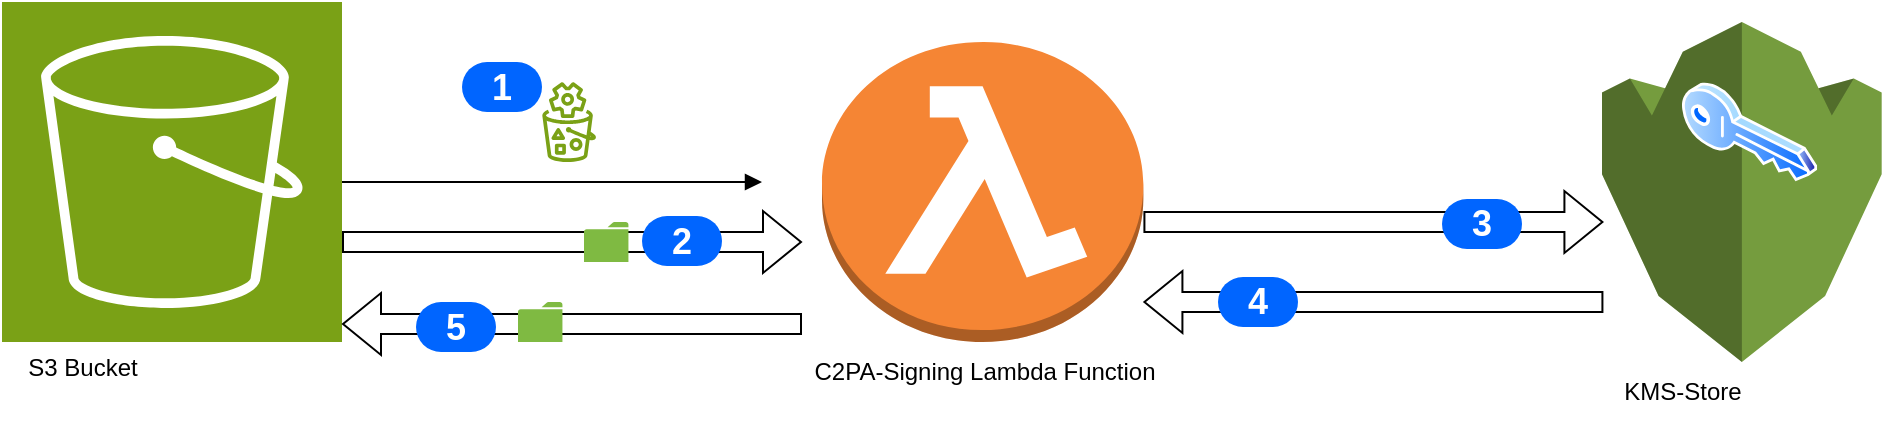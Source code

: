 <mxfile version="24.8.6">
  <diagram name="Seite-1" id="5SiG2aX4VQQCV-IAW3pS">
    <mxGraphModel dx="907" dy="525" grid="1" gridSize="10" guides="1" tooltips="1" connect="1" arrows="1" fold="1" page="1" pageScale="1" pageWidth="827" pageHeight="1169" math="0" shadow="0">
      <root>
        <mxCell id="0" />
        <mxCell id="1" parent="0" />
        <mxCell id="xTAZMhIz0_m4H_iPqNoI-1" value="" style="sketch=0;points=[[0,0,0],[0.25,0,0],[0.5,0,0],[0.75,0,0],[1,0,0],[0,1,0],[0.25,1,0],[0.5,1,0],[0.75,1,0],[1,1,0],[0,0.25,0],[0,0.5,0],[0,0.75,0],[1,0.25,0],[1,0.5,0],[1,0.75,0]];outlineConnect=0;fontColor=#232F3E;fillColor=#7AA116;strokeColor=#ffffff;dashed=0;verticalLabelPosition=bottom;verticalAlign=top;align=center;html=1;fontSize=12;fontStyle=0;aspect=fixed;shape=mxgraph.aws4.resourceIcon;resIcon=mxgraph.aws4.s3;" vertex="1" parent="1">
          <mxGeometry x="40" y="40" width="170" height="170" as="geometry" />
        </mxCell>
        <mxCell id="xTAZMhIz0_m4H_iPqNoI-2" value="" style="edgeStyle=elbowEdgeStyle;html=1;endArrow=block;dashed=0;elbow=vertical;endFill=1;rounded=0;" edge="1" parent="1" source="xTAZMhIz0_m4H_iPqNoI-1">
          <mxGeometry width="160" relative="1" as="geometry">
            <mxPoint x="260" y="130" as="sourcePoint" />
            <mxPoint x="420" y="130" as="targetPoint" />
          </mxGeometry>
        </mxCell>
        <mxCell id="xTAZMhIz0_m4H_iPqNoI-3" value="" style="sketch=0;outlineConnect=0;fontColor=#232F3E;gradientColor=none;fillColor=#7AA116;strokeColor=none;dashed=0;verticalLabelPosition=bottom;verticalAlign=top;align=center;html=1;fontSize=12;fontStyle=0;aspect=fixed;pointerEvents=1;shape=mxgraph.aws4.s3_object_lambda;" vertex="1" parent="1">
          <mxGeometry x="310" y="80" width="27.18" height="40" as="geometry" />
        </mxCell>
        <mxCell id="xTAZMhIz0_m4H_iPqNoI-4" value="" style="outlineConnect=0;dashed=0;verticalLabelPosition=bottom;verticalAlign=top;align=center;html=1;shape=mxgraph.aws3.lambda_function;fillColor=#F58534;gradientColor=none;" vertex="1" parent="1">
          <mxGeometry x="450" y="60" width="160.71" height="150" as="geometry" />
        </mxCell>
        <mxCell id="xTAZMhIz0_m4H_iPqNoI-5" value="" style="shape=flexArrow;endArrow=classic;html=1;rounded=0;strokeColor=default;align=center;verticalAlign=middle;fontFamily=Helvetica;fontSize=11;fontColor=default;labelBackgroundColor=default;" edge="1" parent="1">
          <mxGeometry width="50" height="50" relative="1" as="geometry">
            <mxPoint x="440" y="201" as="sourcePoint" />
            <mxPoint x="210" y="201" as="targetPoint" />
          </mxGeometry>
        </mxCell>
        <mxCell id="xTAZMhIz0_m4H_iPqNoI-6" value="" style="shape=flexArrow;endArrow=classic;html=1;rounded=0;strokeColor=default;align=center;verticalAlign=middle;fontFamily=Helvetica;fontSize=11;fontColor=default;labelBackgroundColor=default;" edge="1" parent="1">
          <mxGeometry width="50" height="50" relative="1" as="geometry">
            <mxPoint x="210" y="160" as="sourcePoint" />
            <mxPoint x="440" y="160" as="targetPoint" />
          </mxGeometry>
        </mxCell>
        <mxCell id="xTAZMhIz0_m4H_iPqNoI-7" value="" style="outlineConnect=0;dashed=0;verticalLabelPosition=bottom;verticalAlign=top;align=center;html=1;shape=mxgraph.aws3.kms;fillColor=#759C3E;gradientColor=none;" vertex="1" parent="1">
          <mxGeometry x="840" y="50" width="139.84" height="170" as="geometry" />
        </mxCell>
        <mxCell id="xTAZMhIz0_m4H_iPqNoI-8" value="" style="shape=flexArrow;endArrow=classic;html=1;rounded=0;strokeColor=default;align=center;verticalAlign=middle;fontFamily=Helvetica;fontSize=11;fontColor=default;labelBackgroundColor=default;" edge="1" parent="1">
          <mxGeometry width="50" height="50" relative="1" as="geometry">
            <mxPoint x="840.71" y="190" as="sourcePoint" />
            <mxPoint x="610.71" y="190" as="targetPoint" />
          </mxGeometry>
        </mxCell>
        <mxCell id="xTAZMhIz0_m4H_iPqNoI-9" value="" style="shape=flexArrow;endArrow=classic;html=1;rounded=0;strokeColor=default;align=center;verticalAlign=middle;fontFamily=Helvetica;fontSize=11;fontColor=default;labelBackgroundColor=default;" edge="1" parent="1">
          <mxGeometry width="50" height="50" relative="1" as="geometry">
            <mxPoint x="610.71" y="150" as="sourcePoint" />
            <mxPoint x="840.71" y="150" as="targetPoint" />
          </mxGeometry>
        </mxCell>
        <mxCell id="xTAZMhIz0_m4H_iPqNoI-10" value="" style="image;aspect=fixed;perimeter=ellipsePerimeter;html=1;align=center;shadow=0;dashed=0;spacingTop=3;image=img/lib/active_directory/key.svg;" vertex="1" parent="1">
          <mxGeometry x="880" y="80" width="67.57" height="50" as="geometry" />
        </mxCell>
        <mxCell id="xTAZMhIz0_m4H_iPqNoI-13" value="" style="sketch=0;pointerEvents=1;shadow=0;dashed=0;html=1;strokeColor=none;labelPosition=center;verticalLabelPosition=bottom;verticalAlign=top;outlineConnect=0;align=center;shape=mxgraph.office.concepts.folder;fillColor=#7FBA42;" vertex="1" parent="1">
          <mxGeometry x="298" y="190" width="22.22" height="20" as="geometry" />
        </mxCell>
        <mxCell id="xTAZMhIz0_m4H_iPqNoI-14" value="" style="sketch=0;pointerEvents=1;shadow=0;dashed=0;html=1;strokeColor=none;labelPosition=center;verticalLabelPosition=bottom;verticalAlign=top;outlineConnect=0;align=center;shape=mxgraph.office.concepts.folder;fillColor=#7FBA42;" vertex="1" parent="1">
          <mxGeometry x="331" y="150" width="22.22" height="20" as="geometry" />
        </mxCell>
        <mxCell id="xTAZMhIz0_m4H_iPqNoI-15" value="1" style="rounded=1;fillColor=#0065FF;strokeColor=none;html=1;fontColor=#ffffff;align=center;verticalAlign=middle;whiteSpace=wrap;fontSize=18;fontStyle=1;arcSize=50;sketch=0;" vertex="1" parent="1">
          <mxGeometry x="270" y="70" width="40" height="25" as="geometry" />
        </mxCell>
        <mxCell id="xTAZMhIz0_m4H_iPqNoI-16" value="2" style="rounded=1;fillColor=#0065FF;strokeColor=none;html=1;fontColor=#ffffff;align=center;verticalAlign=middle;whiteSpace=wrap;fontSize=18;fontStyle=1;arcSize=50;sketch=0;" vertex="1" parent="1">
          <mxGeometry x="360" y="147" width="40" height="25" as="geometry" />
        </mxCell>
        <mxCell id="xTAZMhIz0_m4H_iPqNoI-19" value="5" style="rounded=1;fillColor=#0065FF;strokeColor=none;html=1;fontColor=#ffffff;align=center;verticalAlign=middle;whiteSpace=wrap;fontSize=18;fontStyle=1;arcSize=50;sketch=0;" vertex="1" parent="1">
          <mxGeometry x="247" y="190" width="40" height="25" as="geometry" />
        </mxCell>
        <mxCell id="xTAZMhIz0_m4H_iPqNoI-21" value="S3 Bucket" style="text;html=1;align=center;verticalAlign=middle;resizable=0;points=[];autosize=1;strokeColor=none;fillColor=none;" vertex="1" parent="1">
          <mxGeometry x="40" y="208" width="80" height="30" as="geometry" />
        </mxCell>
        <mxCell id="xTAZMhIz0_m4H_iPqNoI-22" value="KMS-Store" style="text;html=1;align=center;verticalAlign=middle;resizable=0;points=[];autosize=1;strokeColor=none;fillColor=none;" vertex="1" parent="1">
          <mxGeometry x="840" y="220" width="80" height="30" as="geometry" />
        </mxCell>
        <mxCell id="xTAZMhIz0_m4H_iPqNoI-23" value="C2PA-Signing Lambda Function" style="text;html=1;align=center;verticalAlign=middle;resizable=0;points=[];autosize=1;strokeColor=none;fillColor=none;" vertex="1" parent="1">
          <mxGeometry x="436.36" y="210" width="190" height="30" as="geometry" />
        </mxCell>
        <mxCell id="xTAZMhIz0_m4H_iPqNoI-24" value="3" style="rounded=1;fillColor=#0065FF;strokeColor=none;html=1;fontColor=#ffffff;align=center;verticalAlign=middle;whiteSpace=wrap;fontSize=18;fontStyle=1;arcSize=50;sketch=0;" vertex="1" parent="1">
          <mxGeometry x="760" y="138.5" width="40" height="25" as="geometry" />
        </mxCell>
        <mxCell id="xTAZMhIz0_m4H_iPqNoI-25" value="4" style="rounded=1;fillColor=#0065FF;strokeColor=none;html=1;fontColor=#ffffff;align=center;verticalAlign=middle;whiteSpace=wrap;fontSize=18;fontStyle=1;arcSize=50;sketch=0;" vertex="1" parent="1">
          <mxGeometry x="648" y="177.5" width="40" height="25" as="geometry" />
        </mxCell>
      </root>
    </mxGraphModel>
  </diagram>
</mxfile>
